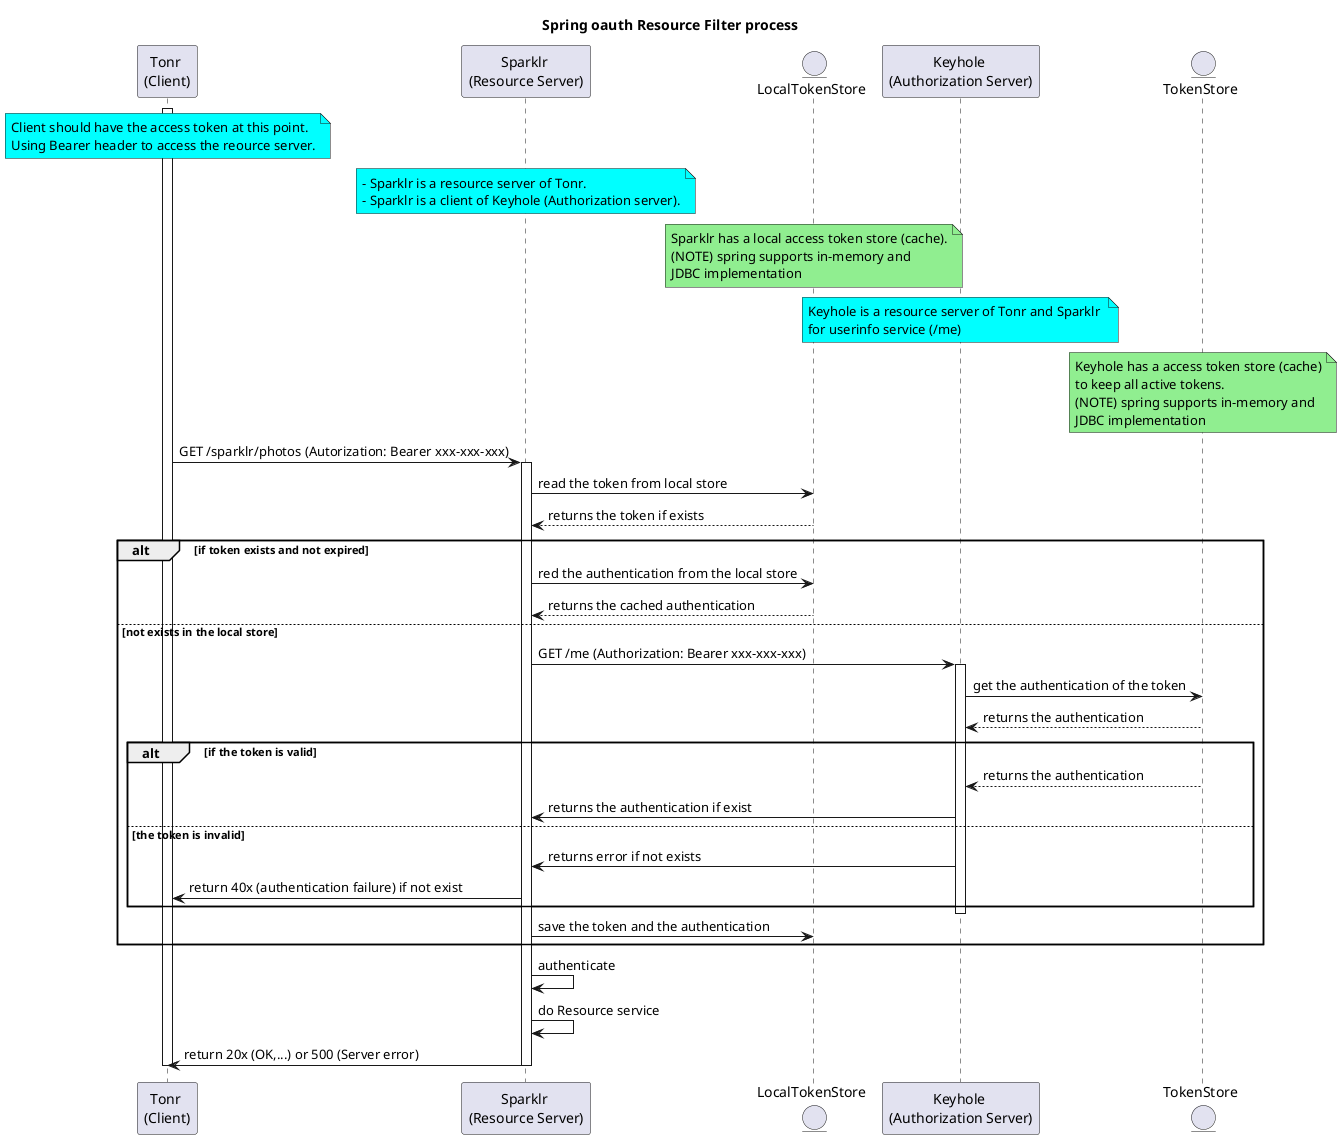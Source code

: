 @startuml

title Spring oauth Resource Filter process

participant "Tonr \n(Client)" as Tonr 
participant "Sparklr \n(Resource Server)" as Sparklr
entity LocalTokenStore
participant "Keyhole \n(Authorization Server)" as Keyhole
entity TokenStore

note over of Tonr #aqua
Client should have the access token at this point. 
Using Bearer header to access the reource server.
end note
 
note over of Sparklr #aqua
- Sparklr is a resource server of Tonr.
- Sparklr is a client of Keyhole (Authorization server).
end note


note over of LocalTokenStore #lightgreen
Sparklr has a local access token store (cache).
(NOTE) spring supports in-memory and 
JDBC implementation
end note

note over of Keyhole #aqua
Keyhole is a resource server of Tonr and Sparklr 
for userinfo service (/me)
end note

note over of TokenStore #lightgreen
Keyhole has a access token store (cache)
to keep all active tokens.
(NOTE) spring supports in-memory and 
JDBC implementation
end note

activate Tonr
    
    
    	Tonr -> Sparklr : GET /sparklr/photos (Autorization: Bearer xxx-xxx-xxx)
    	
        activate Sparklr
        Sparklr -> LocalTokenStore : read the token from local store
    	LocalTokenStore --> Sparklr : returns the token if exists    
    
    	alt if token exists and not expired
        
        	Sparklr -> LocalTokenStore : red the authentication from the local store
        	LocalTokenStore --> Sparklr : returns the cached authentication
            
 		else not exists in the local store
        
            Sparklr -> Keyhole : GET /me (Authorization: Bearer xxx-xxx-xxx)
            
            activate Keyhole
  
  			Keyhole -> TokenStore : get the authentication of the token
            TokenStore --> Keyhole : returns the authentication
            
            alt if the token is valid
            
            	TokenStore --> Keyhole : returns the authentication
     			Keyhole -> Sparklr : returns the authentication if exist
            
            else the token is invalid
            
            	Keyhole -> Sparklr : returns error if not exists 
  				Sparklr -> Tonr : return 40x (authentication failure) if not exist			
           
           	end
  	        
            deactivate Keyhole
            
            Sparklr -> LocalTokenStore : save the token and the authentication
		end

		Sparklr -> Sparklr : authenticate
        
		Sparklr -> Sparklr : do Resource service
        
        Sparklr -> Tonr : return 20x (OK,...) or 500 (Server error)
        
        deactivate Sparklr
    
    deactivate Tonr
    
@enduml